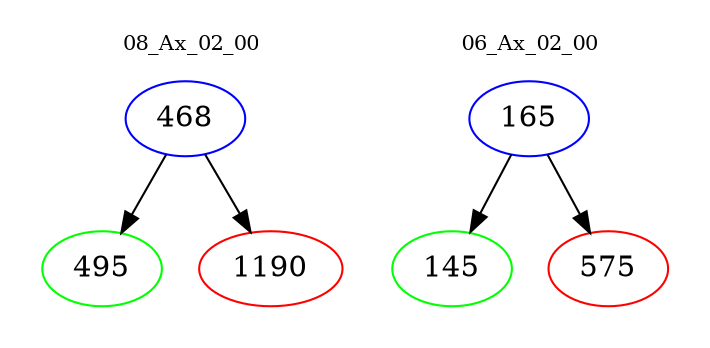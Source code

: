 digraph{
subgraph cluster_0 {
color = white
label = "08_Ax_02_00";
fontsize=10;
T0_468 [label="468", color="blue"]
T0_468 -> T0_495 [color="black"]
T0_495 [label="495", color="green"]
T0_468 -> T0_1190 [color="black"]
T0_1190 [label="1190", color="red"]
}
subgraph cluster_1 {
color = white
label = "06_Ax_02_00";
fontsize=10;
T1_165 [label="165", color="blue"]
T1_165 -> T1_145 [color="black"]
T1_145 [label="145", color="green"]
T1_165 -> T1_575 [color="black"]
T1_575 [label="575", color="red"]
}
}

